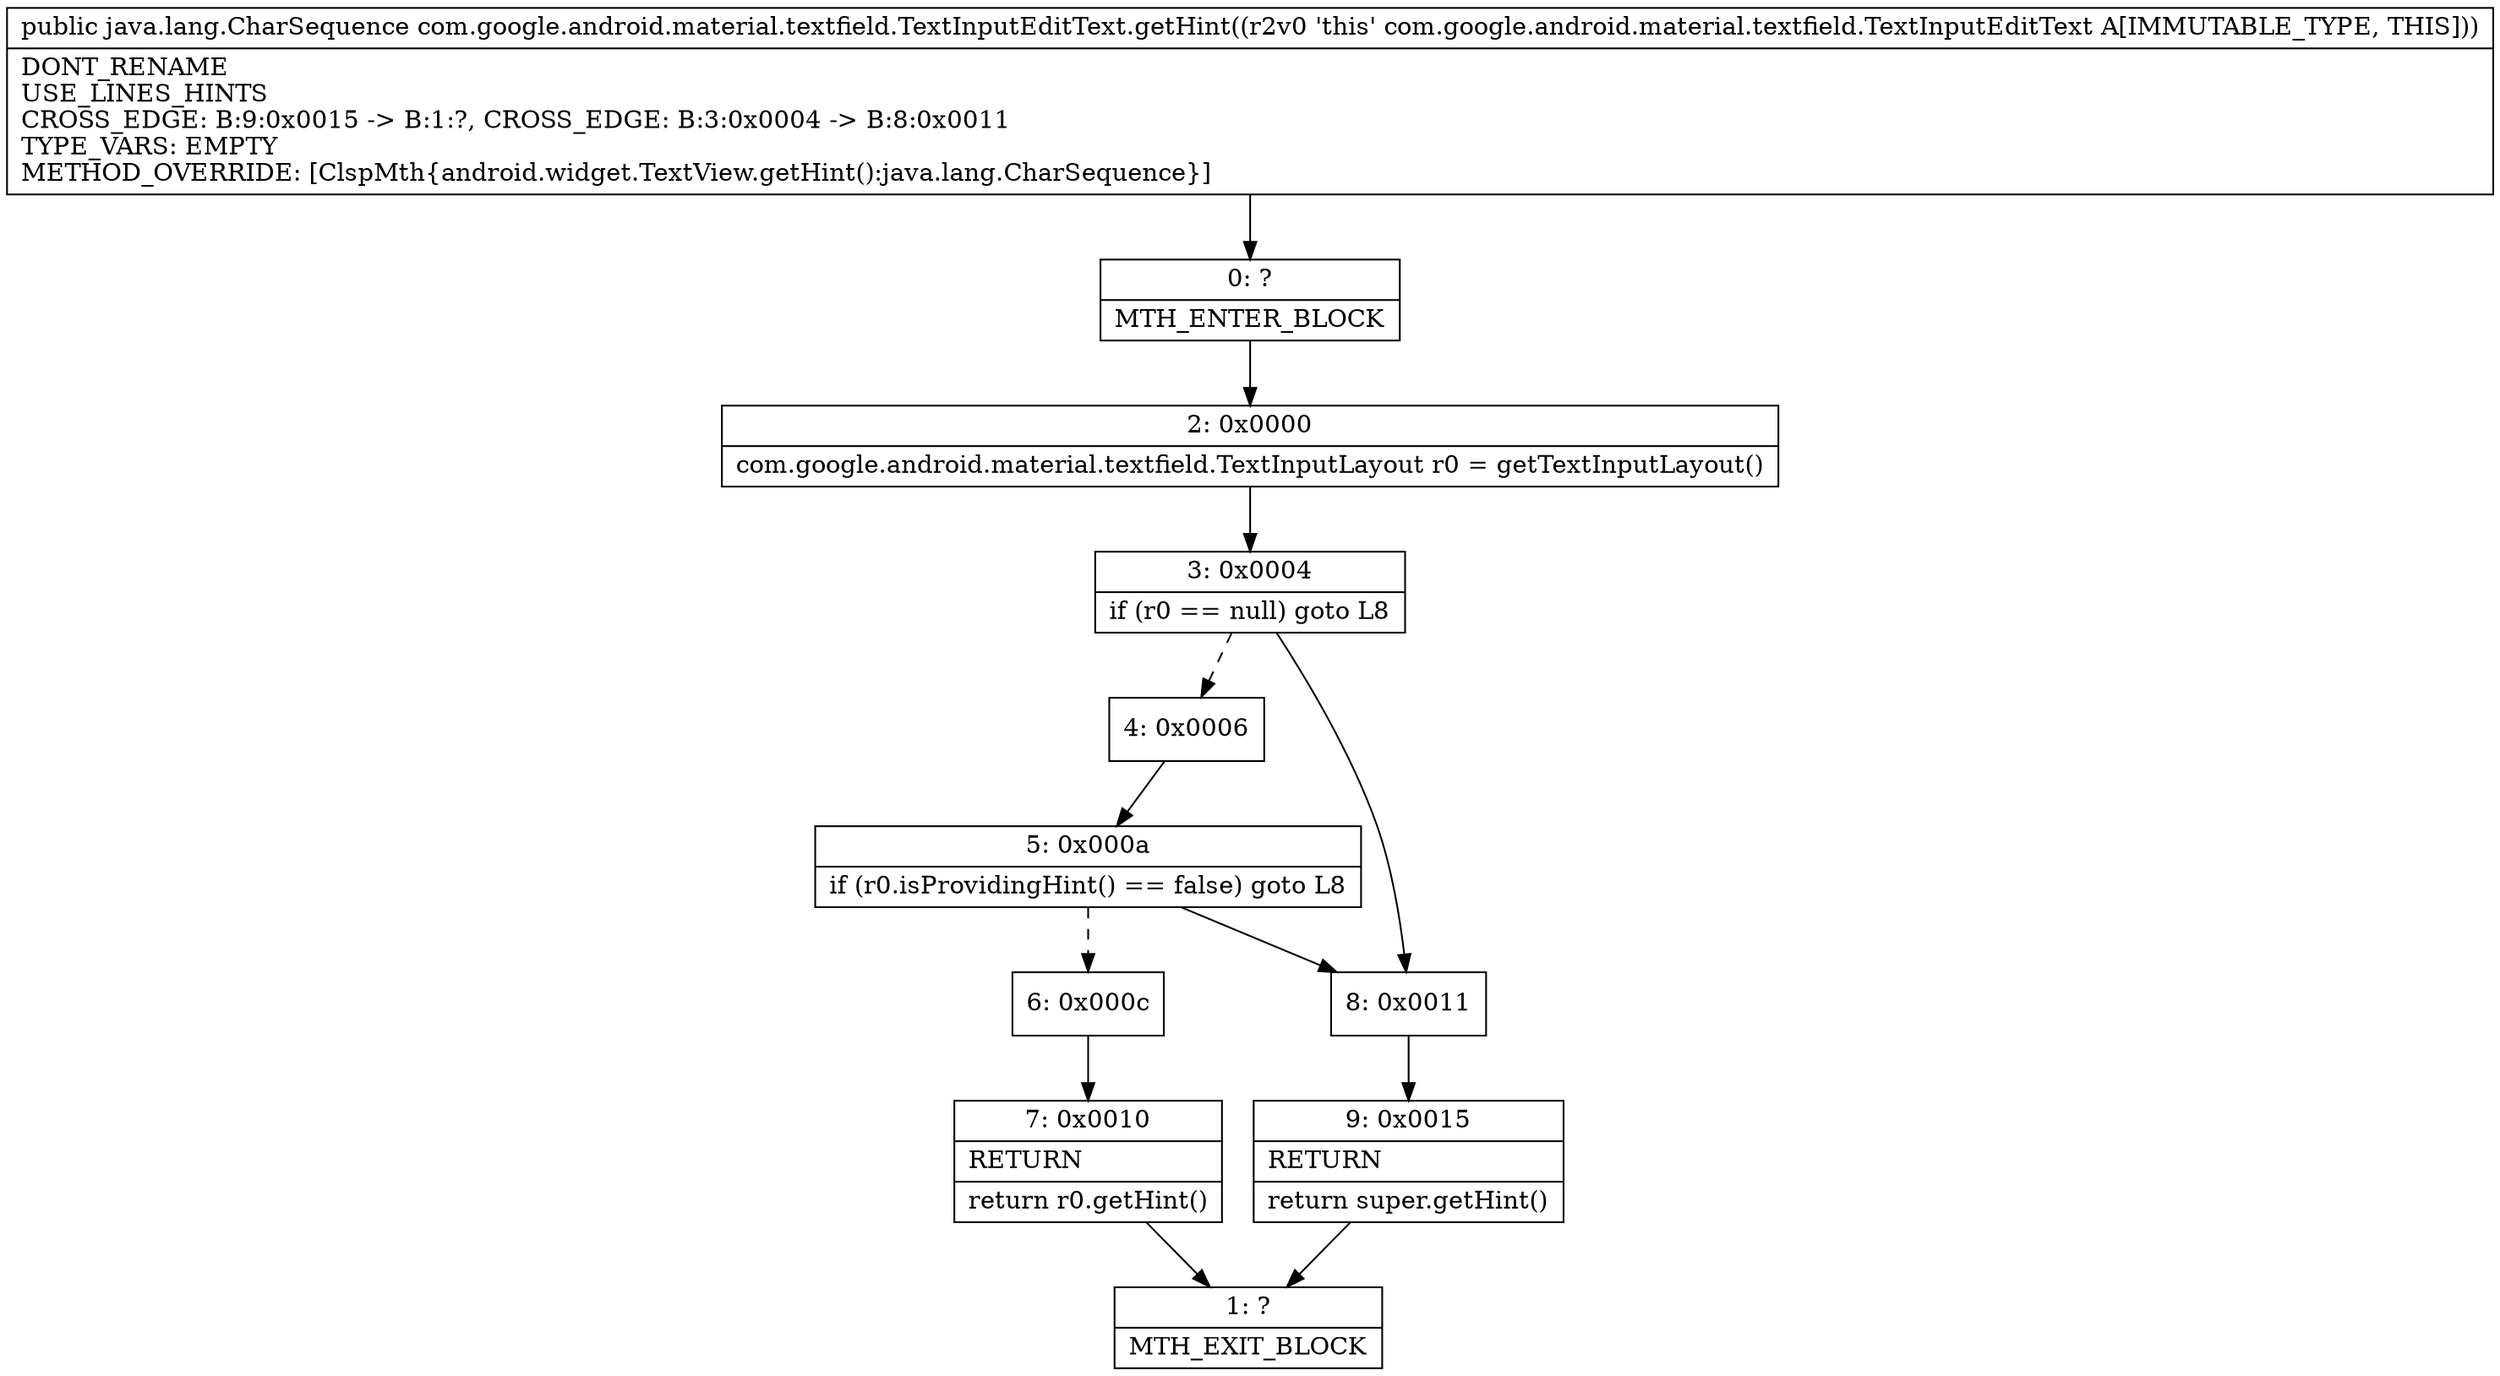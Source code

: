 digraph "CFG forcom.google.android.material.textfield.TextInputEditText.getHint()Ljava\/lang\/CharSequence;" {
Node_0 [shape=record,label="{0\:\ ?|MTH_ENTER_BLOCK\l}"];
Node_2 [shape=record,label="{2\:\ 0x0000|com.google.android.material.textfield.TextInputLayout r0 = getTextInputLayout()\l}"];
Node_3 [shape=record,label="{3\:\ 0x0004|if (r0 == null) goto L8\l}"];
Node_4 [shape=record,label="{4\:\ 0x0006}"];
Node_5 [shape=record,label="{5\:\ 0x000a|if (r0.isProvidingHint() == false) goto L8\l}"];
Node_6 [shape=record,label="{6\:\ 0x000c}"];
Node_7 [shape=record,label="{7\:\ 0x0010|RETURN\l|return r0.getHint()\l}"];
Node_1 [shape=record,label="{1\:\ ?|MTH_EXIT_BLOCK\l}"];
Node_8 [shape=record,label="{8\:\ 0x0011}"];
Node_9 [shape=record,label="{9\:\ 0x0015|RETURN\l|return super.getHint()\l}"];
MethodNode[shape=record,label="{public java.lang.CharSequence com.google.android.material.textfield.TextInputEditText.getHint((r2v0 'this' com.google.android.material.textfield.TextInputEditText A[IMMUTABLE_TYPE, THIS]))  | DONT_RENAME\lUSE_LINES_HINTS\lCROSS_EDGE: B:9:0x0015 \-\> B:1:?, CROSS_EDGE: B:3:0x0004 \-\> B:8:0x0011\lTYPE_VARS: EMPTY\lMETHOD_OVERRIDE: [ClspMth\{android.widget.TextView.getHint():java.lang.CharSequence\}]\l}"];
MethodNode -> Node_0;Node_0 -> Node_2;
Node_2 -> Node_3;
Node_3 -> Node_4[style=dashed];
Node_3 -> Node_8;
Node_4 -> Node_5;
Node_5 -> Node_6[style=dashed];
Node_5 -> Node_8;
Node_6 -> Node_7;
Node_7 -> Node_1;
Node_8 -> Node_9;
Node_9 -> Node_1;
}

